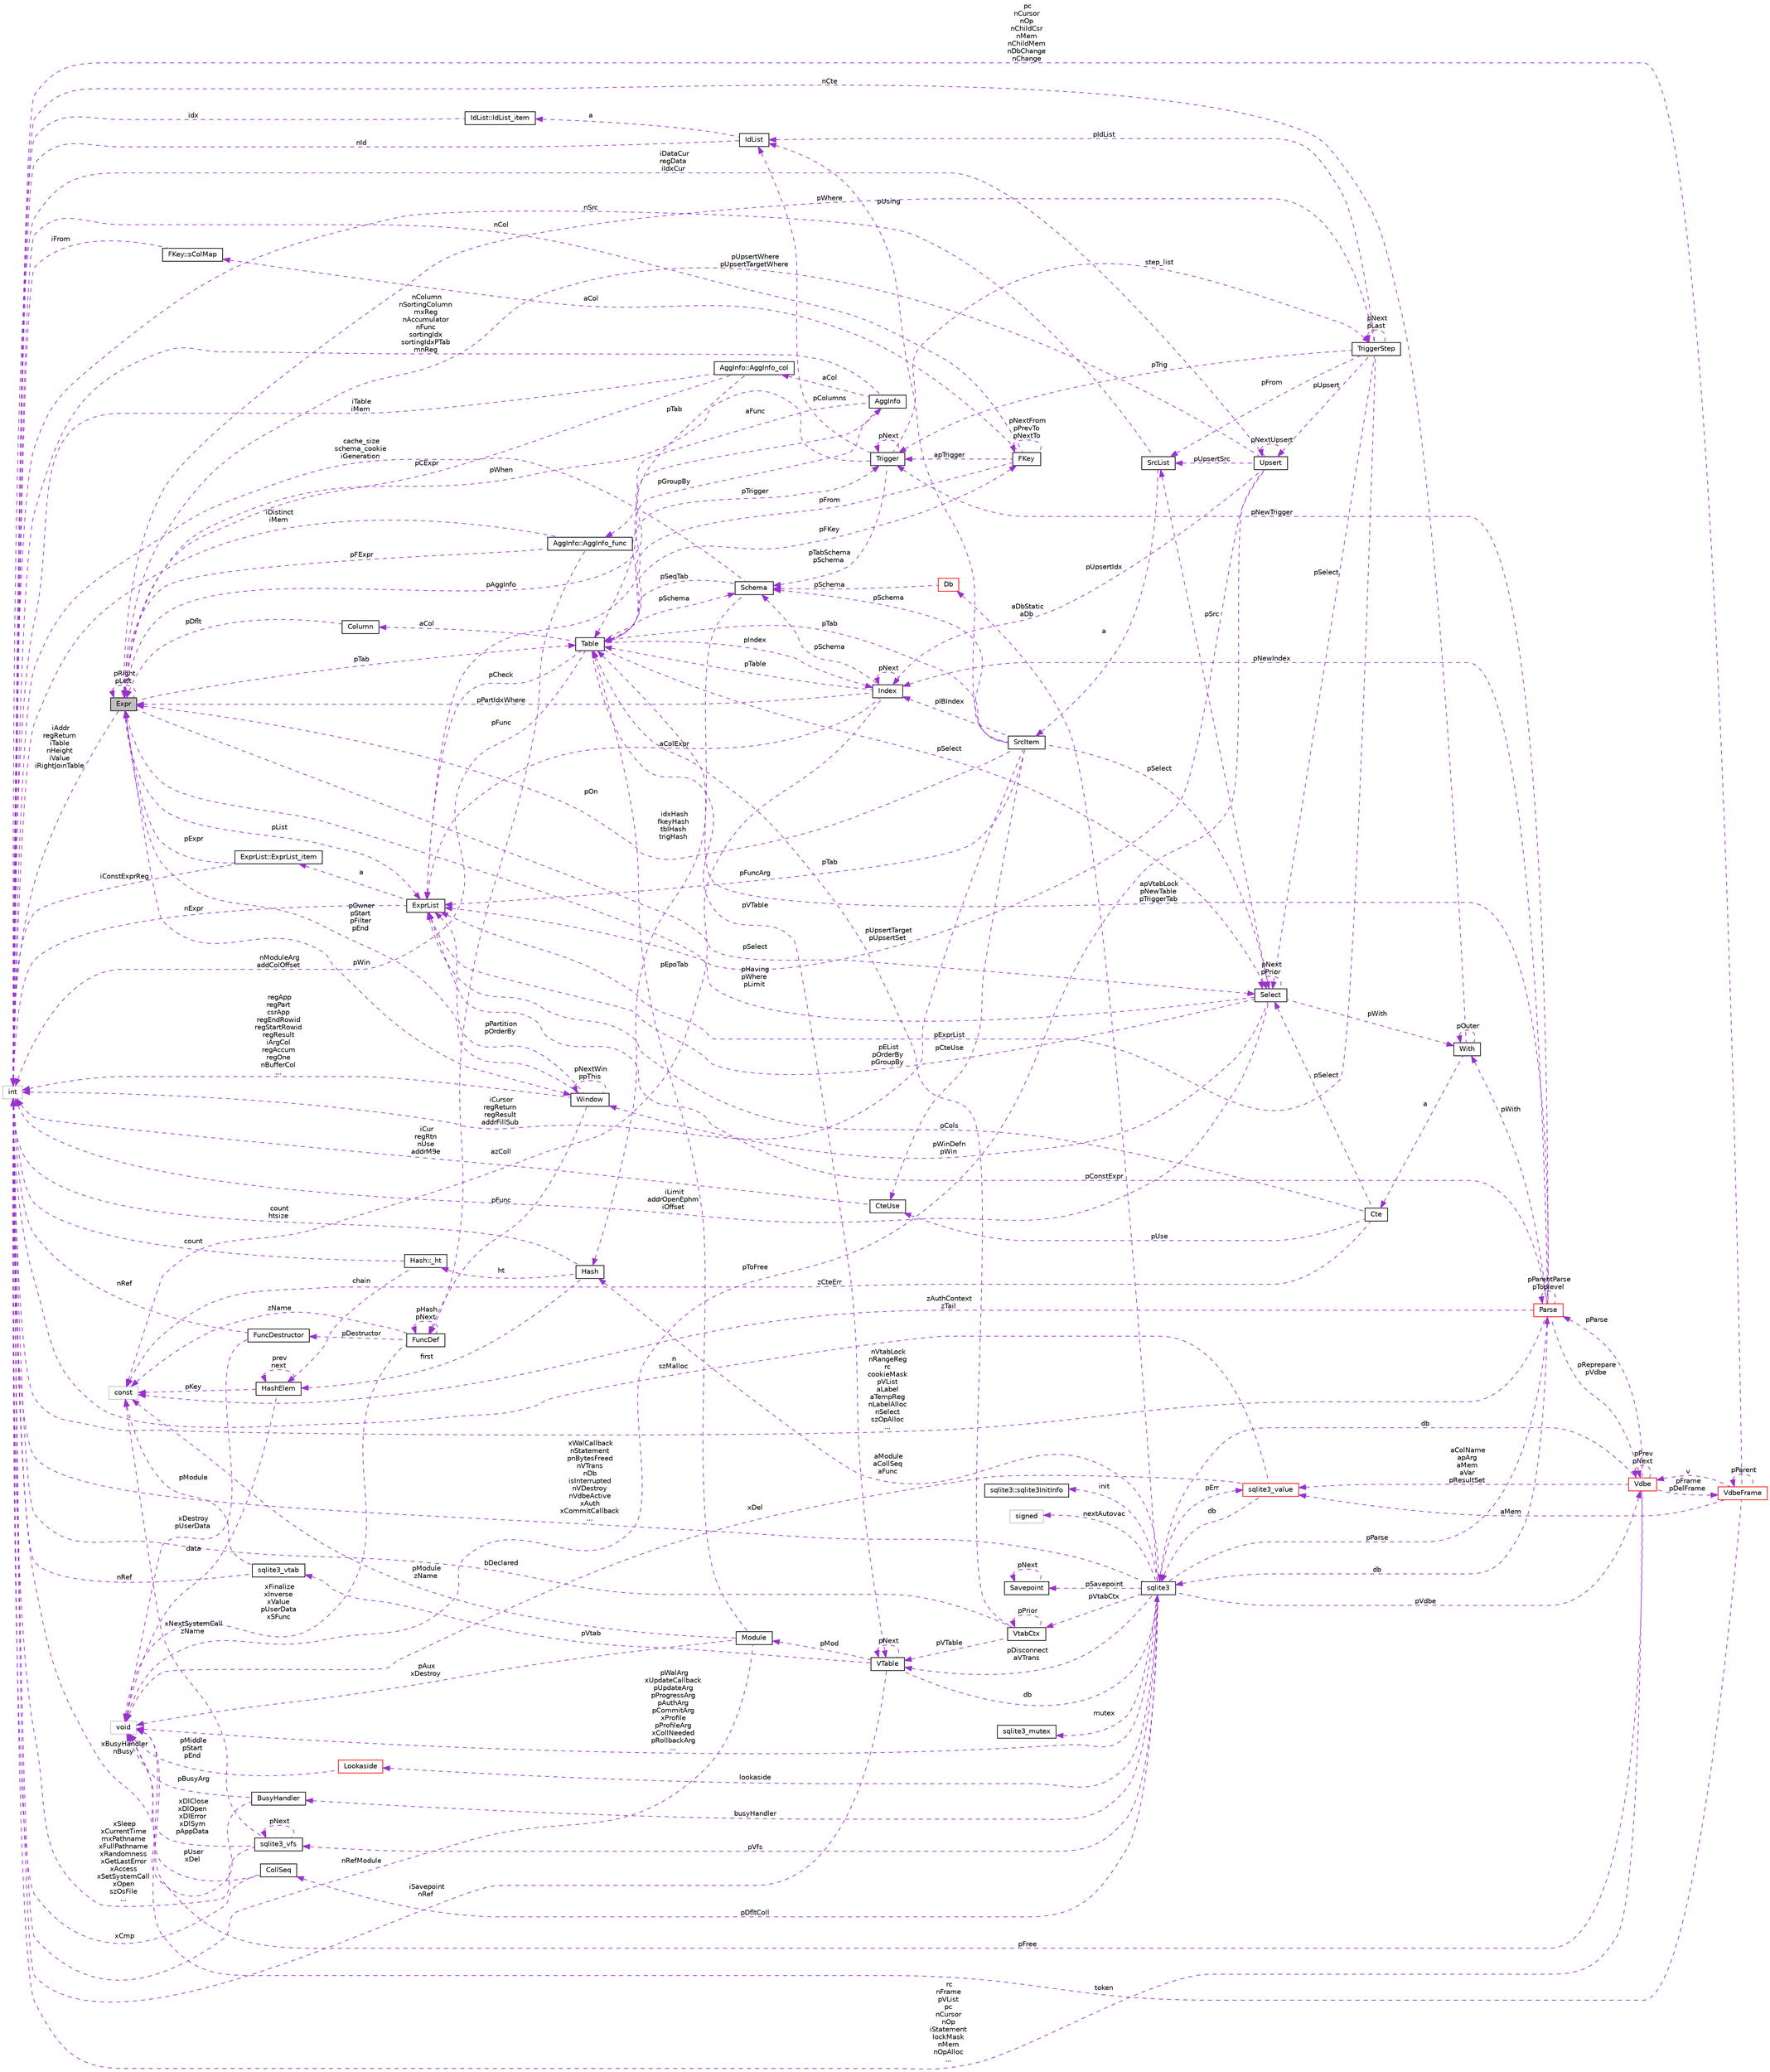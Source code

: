 digraph "Expr"
{
 // LATEX_PDF_SIZE
  edge [fontname="Helvetica",fontsize="10",labelfontname="Helvetica",labelfontsize="10"];
  node [fontname="Helvetica",fontsize="10",shape=record];
  rankdir="LR";
  Node1 [label="Expr",height=0.2,width=0.4,color="black", fillcolor="grey75", style="filled", fontcolor="black",tooltip=" "];
  Node2 -> Node1 [dir="back",color="darkorchid3",fontsize="10",style="dashed",label=" pAggInfo" ,fontname="Helvetica"];
  Node2 [label="AggInfo",height=0.2,width=0.4,color="black", fillcolor="white", style="filled",URL="$structAggInfo.html",tooltip=" "];
  Node3 -> Node2 [dir="back",color="darkorchid3",fontsize="10",style="dashed",label=" aCol" ,fontname="Helvetica"];
  Node3 [label="AggInfo::AggInfo_col",height=0.2,width=0.4,color="black", fillcolor="white", style="filled",URL="$structAggInfo_1_1AggInfo__col.html",tooltip=" "];
  Node1 -> Node3 [dir="back",color="darkorchid3",fontsize="10",style="dashed",label=" pCExpr" ,fontname="Helvetica"];
  Node4 -> Node3 [dir="back",color="darkorchid3",fontsize="10",style="dashed",label=" iTable\niMem" ,fontname="Helvetica"];
  Node4 [label="int",height=0.2,width=0.4,color="grey75", fillcolor="white", style="filled",tooltip=" "];
  Node5 -> Node3 [dir="back",color="darkorchid3",fontsize="10",style="dashed",label=" pTab" ,fontname="Helvetica"];
  Node5 [label="Table",height=0.2,width=0.4,color="black", fillcolor="white", style="filled",URL="$structTable.html",tooltip=" "];
  Node6 -> Node5 [dir="back",color="darkorchid3",fontsize="10",style="dashed",label=" pSchema" ,fontname="Helvetica"];
  Node6 [label="Schema",height=0.2,width=0.4,color="black", fillcolor="white", style="filled",URL="$structSchema.html",tooltip=" "];
  Node4 -> Node6 [dir="back",color="darkorchid3",fontsize="10",style="dashed",label=" cache_size\nschema_cookie\niGeneration" ,fontname="Helvetica"];
  Node5 -> Node6 [dir="back",color="darkorchid3",fontsize="10",style="dashed",label=" pSeqTab" ,fontname="Helvetica"];
  Node7 -> Node6 [dir="back",color="darkorchid3",fontsize="10",style="dashed",label=" idxHash\nfkeyHash\ntblHash\ntrigHash" ,fontname="Helvetica"];
  Node7 [label="Hash",height=0.2,width=0.4,color="black", fillcolor="white", style="filled",URL="$structHash.html",tooltip=" "];
  Node8 -> Node7 [dir="back",color="darkorchid3",fontsize="10",style="dashed",label=" ht" ,fontname="Helvetica"];
  Node8 [label="Hash::_ht",height=0.2,width=0.4,color="black", fillcolor="white", style="filled",URL="$structHash_1_1__ht.html",tooltip=" "];
  Node4 -> Node8 [dir="back",color="darkorchid3",fontsize="10",style="dashed",label=" count" ,fontname="Helvetica"];
  Node9 -> Node8 [dir="back",color="darkorchid3",fontsize="10",style="dashed",label=" chain" ,fontname="Helvetica"];
  Node9 [label="HashElem",height=0.2,width=0.4,color="black", fillcolor="white", style="filled",URL="$structHashElem.html",tooltip=" "];
  Node10 -> Node9 [dir="back",color="darkorchid3",fontsize="10",style="dashed",label=" data" ,fontname="Helvetica"];
  Node10 [label="void",height=0.2,width=0.4,color="grey75", fillcolor="white", style="filled",tooltip=" "];
  Node9 -> Node9 [dir="back",color="darkorchid3",fontsize="10",style="dashed",label=" prev\nnext" ,fontname="Helvetica"];
  Node11 -> Node9 [dir="back",color="darkorchid3",fontsize="10",style="dashed",label=" pKey" ,fontname="Helvetica"];
  Node11 [label="const",height=0.2,width=0.4,color="grey75", fillcolor="white", style="filled",tooltip=" "];
  Node4 -> Node7 [dir="back",color="darkorchid3",fontsize="10",style="dashed",label=" count\nhtsize" ,fontname="Helvetica"];
  Node9 -> Node7 [dir="back",color="darkorchid3",fontsize="10",style="dashed",label=" first" ,fontname="Helvetica"];
  Node12 -> Node5 [dir="back",color="darkorchid3",fontsize="10",style="dashed",label=" aCol" ,fontname="Helvetica"];
  Node12 [label="Column",height=0.2,width=0.4,color="black", fillcolor="white", style="filled",URL="$structColumn.html",tooltip=" "];
  Node1 -> Node12 [dir="back",color="darkorchid3",fontsize="10",style="dashed",label=" pDflt" ,fontname="Helvetica"];
  Node13 -> Node5 [dir="back",color="darkorchid3",fontsize="10",style="dashed",label=" pFKey" ,fontname="Helvetica"];
  Node13 [label="FKey",height=0.2,width=0.4,color="black", fillcolor="white", style="filled",URL="$structFKey.html",tooltip=" "];
  Node14 -> Node13 [dir="back",color="darkorchid3",fontsize="10",style="dashed",label=" aCol" ,fontname="Helvetica"];
  Node14 [label="FKey::sColMap",height=0.2,width=0.4,color="black", fillcolor="white", style="filled",URL="$structFKey_1_1sColMap.html",tooltip=" "];
  Node4 -> Node14 [dir="back",color="darkorchid3",fontsize="10",style="dashed",label=" iFrom" ,fontname="Helvetica"];
  Node13 -> Node13 [dir="back",color="darkorchid3",fontsize="10",style="dashed",label=" pNextFrom\npPrevTo\npNextTo" ,fontname="Helvetica"];
  Node4 -> Node13 [dir="back",color="darkorchid3",fontsize="10",style="dashed",label=" nCol" ,fontname="Helvetica"];
  Node5 -> Node13 [dir="back",color="darkorchid3",fontsize="10",style="dashed",label=" pFrom" ,fontname="Helvetica"];
  Node15 -> Node13 [dir="back",color="darkorchid3",fontsize="10",style="dashed",label=" apTrigger" ,fontname="Helvetica"];
  Node15 [label="Trigger",height=0.2,width=0.4,color="black", fillcolor="white", style="filled",URL="$structTrigger.html",tooltip=" "];
  Node16 -> Node15 [dir="back",color="darkorchid3",fontsize="10",style="dashed",label=" step_list" ,fontname="Helvetica"];
  Node16 [label="TriggerStep",height=0.2,width=0.4,color="black", fillcolor="white", style="filled",URL="$structTriggerStep.html",tooltip=" "];
  Node16 -> Node16 [dir="back",color="darkorchid3",fontsize="10",style="dashed",label=" pNext\npLast" ,fontname="Helvetica"];
  Node1 -> Node16 [dir="back",color="darkorchid3",fontsize="10",style="dashed",label=" pWhere" ,fontname="Helvetica"];
  Node17 -> Node16 [dir="back",color="darkorchid3",fontsize="10",style="dashed",label=" pIdList" ,fontname="Helvetica"];
  Node17 [label="IdList",height=0.2,width=0.4,color="black", fillcolor="white", style="filled",URL="$structIdList.html",tooltip=" "];
  Node18 -> Node17 [dir="back",color="darkorchid3",fontsize="10",style="dashed",label=" a" ,fontname="Helvetica"];
  Node18 [label="IdList::IdList_item",height=0.2,width=0.4,color="black", fillcolor="white", style="filled",URL="$structIdList_1_1IdList__item.html",tooltip=" "];
  Node4 -> Node18 [dir="back",color="darkorchid3",fontsize="10",style="dashed",label=" idx" ,fontname="Helvetica"];
  Node4 -> Node17 [dir="back",color="darkorchid3",fontsize="10",style="dashed",label=" nId" ,fontname="Helvetica"];
  Node19 -> Node16 [dir="back",color="darkorchid3",fontsize="10",style="dashed",label=" pSelect" ,fontname="Helvetica"];
  Node19 [label="Select",height=0.2,width=0.4,color="black", fillcolor="white", style="filled",URL="$structSelect.html",tooltip=" "];
  Node1 -> Node19 [dir="back",color="darkorchid3",fontsize="10",style="dashed",label=" pHaving\npWhere\npLimit" ,fontname="Helvetica"];
  Node20 -> Node19 [dir="back",color="darkorchid3",fontsize="10",style="dashed",label=" pWith" ,fontname="Helvetica"];
  Node20 [label="With",height=0.2,width=0.4,color="black", fillcolor="white", style="filled",URL="$structWith.html",tooltip=" "];
  Node21 -> Node20 [dir="back",color="darkorchid3",fontsize="10",style="dashed",label=" a" ,fontname="Helvetica"];
  Node21 [label="Cte",height=0.2,width=0.4,color="black", fillcolor="white", style="filled",URL="$structCte.html",tooltip=" "];
  Node22 -> Node21 [dir="back",color="darkorchid3",fontsize="10",style="dashed",label=" pUse" ,fontname="Helvetica"];
  Node22 [label="CteUse",height=0.2,width=0.4,color="black", fillcolor="white", style="filled",URL="$structCteUse.html",tooltip=" "];
  Node4 -> Node22 [dir="back",color="darkorchid3",fontsize="10",style="dashed",label=" iCur\nregRtn\nnUse\naddrM9e" ,fontname="Helvetica"];
  Node19 -> Node21 [dir="back",color="darkorchid3",fontsize="10",style="dashed",label=" pSelect" ,fontname="Helvetica"];
  Node11 -> Node21 [dir="back",color="darkorchid3",fontsize="10",style="dashed",label=" zCteErr" ,fontname="Helvetica"];
  Node23 -> Node21 [dir="back",color="darkorchid3",fontsize="10",style="dashed",label=" pCols" ,fontname="Helvetica"];
  Node23 [label="ExprList",height=0.2,width=0.4,color="black", fillcolor="white", style="filled",URL="$structExprList.html",tooltip=" "];
  Node24 -> Node23 [dir="back",color="darkorchid3",fontsize="10",style="dashed",label=" a" ,fontname="Helvetica"];
  Node24 [label="ExprList::ExprList_item",height=0.2,width=0.4,color="black", fillcolor="white", style="filled",URL="$structExprList_1_1ExprList__item.html",tooltip=" "];
  Node1 -> Node24 [dir="back",color="darkorchid3",fontsize="10",style="dashed",label=" pExpr" ,fontname="Helvetica"];
  Node4 -> Node24 [dir="back",color="darkorchid3",fontsize="10",style="dashed",label=" iConstExprReg" ,fontname="Helvetica"];
  Node4 -> Node23 [dir="back",color="darkorchid3",fontsize="10",style="dashed",label=" nExpr" ,fontname="Helvetica"];
  Node20 -> Node20 [dir="back",color="darkorchid3",fontsize="10",style="dashed",label=" pOuter" ,fontname="Helvetica"];
  Node4 -> Node20 [dir="back",color="darkorchid3",fontsize="10",style="dashed",label=" nCte" ,fontname="Helvetica"];
  Node4 -> Node19 [dir="back",color="darkorchid3",fontsize="10",style="dashed",label=" iLimit\naddrOpenEphm\niOffset" ,fontname="Helvetica"];
  Node19 -> Node19 [dir="back",color="darkorchid3",fontsize="10",style="dashed",label=" pNext\npPrior" ,fontname="Helvetica"];
  Node25 -> Node19 [dir="back",color="darkorchid3",fontsize="10",style="dashed",label=" pSrc" ,fontname="Helvetica"];
  Node25 [label="SrcList",height=0.2,width=0.4,color="black", fillcolor="white", style="filled",URL="$structSrcList.html",tooltip=" "];
  Node26 -> Node25 [dir="back",color="darkorchid3",fontsize="10",style="dashed",label=" a" ,fontname="Helvetica"];
  Node26 [label="SrcItem",height=0.2,width=0.4,color="black", fillcolor="white", style="filled",URL="$structSrcItem.html",tooltip=" "];
  Node6 -> Node26 [dir="back",color="darkorchid3",fontsize="10",style="dashed",label=" pSchema" ,fontname="Helvetica"];
  Node22 -> Node26 [dir="back",color="darkorchid3",fontsize="10",style="dashed",label=" pCteUse" ,fontname="Helvetica"];
  Node1 -> Node26 [dir="back",color="darkorchid3",fontsize="10",style="dashed",label=" pOn" ,fontname="Helvetica"];
  Node17 -> Node26 [dir="back",color="darkorchid3",fontsize="10",style="dashed",label=" pUsing" ,fontname="Helvetica"];
  Node4 -> Node26 [dir="back",color="darkorchid3",fontsize="10",style="dashed",label=" iCursor\nregReturn\nregResult\naddrFillSub" ,fontname="Helvetica"];
  Node5 -> Node26 [dir="back",color="darkorchid3",fontsize="10",style="dashed",label=" pTab" ,fontname="Helvetica"];
  Node19 -> Node26 [dir="back",color="darkorchid3",fontsize="10",style="dashed",label=" pSelect" ,fontname="Helvetica"];
  Node27 -> Node26 [dir="back",color="darkorchid3",fontsize="10",style="dashed",label=" pIBIndex" ,fontname="Helvetica"];
  Node27 [label="Index",height=0.2,width=0.4,color="black", fillcolor="white", style="filled",URL="$structIndex.html",tooltip=" "];
  Node6 -> Node27 [dir="back",color="darkorchid3",fontsize="10",style="dashed",label=" pSchema" ,fontname="Helvetica"];
  Node1 -> Node27 [dir="back",color="darkorchid3",fontsize="10",style="dashed",label=" pPartIdxWhere" ,fontname="Helvetica"];
  Node5 -> Node27 [dir="back",color="darkorchid3",fontsize="10",style="dashed",label=" pTable" ,fontname="Helvetica"];
  Node23 -> Node27 [dir="back",color="darkorchid3",fontsize="10",style="dashed",label=" aColExpr" ,fontname="Helvetica"];
  Node11 -> Node27 [dir="back",color="darkorchid3",fontsize="10",style="dashed",label=" azColl" ,fontname="Helvetica"];
  Node27 -> Node27 [dir="back",color="darkorchid3",fontsize="10",style="dashed",label=" pNext" ,fontname="Helvetica"];
  Node23 -> Node26 [dir="back",color="darkorchid3",fontsize="10",style="dashed",label=" pFuncArg" ,fontname="Helvetica"];
  Node4 -> Node25 [dir="back",color="darkorchid3",fontsize="10",style="dashed",label=" nSrc" ,fontname="Helvetica"];
  Node23 -> Node19 [dir="back",color="darkorchid3",fontsize="10",style="dashed",label=" pEList\npOrderBy\npGroupBy" ,fontname="Helvetica"];
  Node28 -> Node19 [dir="back",color="darkorchid3",fontsize="10",style="dashed",label=" pWinDefn\npWin" ,fontname="Helvetica"];
  Node28 [label="Window",height=0.2,width=0.4,color="black", fillcolor="white", style="filled",URL="$structWindow.html",tooltip=" "];
  Node1 -> Node28 [dir="back",color="darkorchid3",fontsize="10",style="dashed",label=" pOwner\npStart\npFilter\npEnd" ,fontname="Helvetica"];
  Node4 -> Node28 [dir="back",color="darkorchid3",fontsize="10",style="dashed",label=" regApp\nregPart\ncsrApp\nregEndRowid\nregStartRowid\nregResult\niArgCol\nregAccum\nregOne\nnBufferCol\n..." ,fontname="Helvetica"];
  Node23 -> Node28 [dir="back",color="darkorchid3",fontsize="10",style="dashed",label=" pPartition\npOrderBy" ,fontname="Helvetica"];
  Node29 -> Node28 [dir="back",color="darkorchid3",fontsize="10",style="dashed",label=" pFunc" ,fontname="Helvetica"];
  Node29 [label="FuncDef",height=0.2,width=0.4,color="black", fillcolor="white", style="filled",URL="$structFuncDef.html",tooltip=" "];
  Node10 -> Node29 [dir="back",color="darkorchid3",fontsize="10",style="dashed",label=" xFinalize\nxInverse\nxValue\npUserData\nxSFunc" ,fontname="Helvetica"];
  Node30 -> Node29 [dir="back",color="darkorchid3",fontsize="10",style="dashed",label=" pDestructor" ,fontname="Helvetica"];
  Node30 [label="FuncDestructor",height=0.2,width=0.4,color="black", fillcolor="white", style="filled",URL="$structFuncDestructor.html",tooltip=" "];
  Node10 -> Node30 [dir="back",color="darkorchid3",fontsize="10",style="dashed",label=" xDestroy\npUserData" ,fontname="Helvetica"];
  Node4 -> Node30 [dir="back",color="darkorchid3",fontsize="10",style="dashed",label=" nRef" ,fontname="Helvetica"];
  Node11 -> Node29 [dir="back",color="darkorchid3",fontsize="10",style="dashed",label=" zName" ,fontname="Helvetica"];
  Node29 -> Node29 [dir="back",color="darkorchid3",fontsize="10",style="dashed",label=" pHash\npNext" ,fontname="Helvetica"];
  Node28 -> Node28 [dir="back",color="darkorchid3",fontsize="10",style="dashed",label=" pNextWin\nppThis" ,fontname="Helvetica"];
  Node15 -> Node16 [dir="back",color="darkorchid3",fontsize="10",style="dashed",label=" pTrig" ,fontname="Helvetica"];
  Node25 -> Node16 [dir="back",color="darkorchid3",fontsize="10",style="dashed",label=" pFrom" ,fontname="Helvetica"];
  Node23 -> Node16 [dir="back",color="darkorchid3",fontsize="10",style="dashed",label=" pExprList" ,fontname="Helvetica"];
  Node31 -> Node16 [dir="back",color="darkorchid3",fontsize="10",style="dashed",label=" pUpsert" ,fontname="Helvetica"];
  Node31 [label="Upsert",height=0.2,width=0.4,color="black", fillcolor="white", style="filled",URL="$structUpsert.html",tooltip=" "];
  Node1 -> Node31 [dir="back",color="darkorchid3",fontsize="10",style="dashed",label=" pUpsertWhere\npUpsertTargetWhere" ,fontname="Helvetica"];
  Node10 -> Node31 [dir="back",color="darkorchid3",fontsize="10",style="dashed",label=" pToFree" ,fontname="Helvetica"];
  Node4 -> Node31 [dir="back",color="darkorchid3",fontsize="10",style="dashed",label=" iDataCur\nregData\niIdxCur" ,fontname="Helvetica"];
  Node25 -> Node31 [dir="back",color="darkorchid3",fontsize="10",style="dashed",label=" pUpsertSrc" ,fontname="Helvetica"];
  Node27 -> Node31 [dir="back",color="darkorchid3",fontsize="10",style="dashed",label=" pUpsertIdx" ,fontname="Helvetica"];
  Node23 -> Node31 [dir="back",color="darkorchid3",fontsize="10",style="dashed",label=" pUpsertTarget\npUpsertSet" ,fontname="Helvetica"];
  Node31 -> Node31 [dir="back",color="darkorchid3",fontsize="10",style="dashed",label=" pNextUpsert" ,fontname="Helvetica"];
  Node6 -> Node15 [dir="back",color="darkorchid3",fontsize="10",style="dashed",label=" pTabSchema\npSchema" ,fontname="Helvetica"];
  Node1 -> Node15 [dir="back",color="darkorchid3",fontsize="10",style="dashed",label=" pWhen" ,fontname="Helvetica"];
  Node17 -> Node15 [dir="back",color="darkorchid3",fontsize="10",style="dashed",label=" pColumns" ,fontname="Helvetica"];
  Node15 -> Node15 [dir="back",color="darkorchid3",fontsize="10",style="dashed",label=" pNext" ,fontname="Helvetica"];
  Node32 -> Node5 [dir="back",color="darkorchid3",fontsize="10",style="dashed",label=" pVTable" ,fontname="Helvetica"];
  Node32 [label="VTable",height=0.2,width=0.4,color="black", fillcolor="white", style="filled",URL="$structVTable.html",tooltip=" "];
  Node33 -> Node32 [dir="back",color="darkorchid3",fontsize="10",style="dashed",label=" db" ,fontname="Helvetica"];
  Node33 [label="sqlite3",height=0.2,width=0.4,color="black", fillcolor="white", style="filled",URL="$structsqlite3.html",tooltip=" "];
  Node34 -> Node33 [dir="back",color="darkorchid3",fontsize="10",style="dashed",label=" pVdbe" ,fontname="Helvetica"];
  Node34 [label="Vdbe",height=0.2,width=0.4,color="red", fillcolor="white", style="filled",URL="$structVdbe.html",tooltip=" "];
  Node34 -> Node34 [dir="back",color="darkorchid3",fontsize="10",style="dashed",label=" pPrev\npNext" ,fontname="Helvetica"];
  Node33 -> Node34 [dir="back",color="darkorchid3",fontsize="10",style="dashed",label=" db" ,fontname="Helvetica"];
  Node10 -> Node34 [dir="back",color="darkorchid3",fontsize="10",style="dashed",label=" pFree" ,fontname="Helvetica"];
  Node35 -> Node34 [dir="back",color="darkorchid3",fontsize="10",style="dashed",label=" aColName\napArg\naMem\naVar\npResultSet" ,fontname="Helvetica"];
  Node35 [label="sqlite3_value",height=0.2,width=0.4,color="red", fillcolor="white", style="filled",URL="$structsqlite3__value.html",tooltip=" "];
  Node33 -> Node35 [dir="back",color="darkorchid3",fontsize="10",style="dashed",label=" db" ,fontname="Helvetica"];
  Node10 -> Node35 [dir="back",color="darkorchid3",fontsize="10",style="dashed",label=" xDel" ,fontname="Helvetica"];
  Node4 -> Node35 [dir="back",color="darkorchid3",fontsize="10",style="dashed",label=" n\nszMalloc" ,fontname="Helvetica"];
  Node37 -> Node34 [dir="back",color="darkorchid3",fontsize="10",style="dashed",label=" pFrame\npDelFrame" ,fontname="Helvetica"];
  Node37 [label="VdbeFrame",height=0.2,width=0.4,color="red", fillcolor="white", style="filled",URL="$structVdbeFrame.html",tooltip=" "];
  Node34 -> Node37 [dir="back",color="darkorchid3",fontsize="10",style="dashed",label=" v" ,fontname="Helvetica"];
  Node10 -> Node37 [dir="back",color="darkorchid3",fontsize="10",style="dashed",label=" token" ,fontname="Helvetica"];
  Node35 -> Node37 [dir="back",color="darkorchid3",fontsize="10",style="dashed",label=" aMem" ,fontname="Helvetica"];
  Node37 -> Node37 [dir="back",color="darkorchid3",fontsize="10",style="dashed",label=" pParent" ,fontname="Helvetica"];
  Node4 -> Node37 [dir="back",color="darkorchid3",fontsize="10",style="dashed",label=" pc\nnCursor\nnOp\nnChildCsr\nnMem\nnChildMem\nnDbChange\nnChange" ,fontname="Helvetica"];
  Node4 -> Node34 [dir="back",color="darkorchid3",fontsize="10",style="dashed",label=" rc\nnFrame\npVList\npc\nnCursor\nnOp\niStatement\nlockMask\nnMem\nnOpAlloc\n..." ,fontname="Helvetica"];
  Node77 -> Node34 [dir="back",color="darkorchid3",fontsize="10",style="dashed",label=" pParse" ,fontname="Helvetica"];
  Node77 [label="Parse",height=0.2,width=0.4,color="red", fillcolor="white", style="filled",URL="$structParse.html",tooltip=" "];
  Node34 -> Node77 [dir="back",color="darkorchid3",fontsize="10",style="dashed",label=" pReprepare\npVdbe" ,fontname="Helvetica"];
  Node33 -> Node77 [dir="back",color="darkorchid3",fontsize="10",style="dashed",label=" db" ,fontname="Helvetica"];
  Node20 -> Node77 [dir="back",color="darkorchid3",fontsize="10",style="dashed",label=" pWith" ,fontname="Helvetica"];
  Node4 -> Node77 [dir="back",color="darkorchid3",fontsize="10",style="dashed",label=" nVtabLock\nnRangeReg\nrc\ncookieMask\npVList\naLabel\naTempReg\nnLabelAlloc\nnSelect\nszOpAlloc\n..." ,fontname="Helvetica"];
  Node5 -> Node77 [dir="back",color="darkorchid3",fontsize="10",style="dashed",label=" apVtabLock\npNewTable\npTriggerTab" ,fontname="Helvetica"];
  Node15 -> Node77 [dir="back",color="darkorchid3",fontsize="10",style="dashed",label=" pNewTrigger" ,fontname="Helvetica"];
  Node27 -> Node77 [dir="back",color="darkorchid3",fontsize="10",style="dashed",label=" pNewIndex" ,fontname="Helvetica"];
  Node11 -> Node77 [dir="back",color="darkorchid3",fontsize="10",style="dashed",label=" zAuthContext\nzTail" ,fontname="Helvetica"];
  Node23 -> Node77 [dir="back",color="darkorchid3",fontsize="10",style="dashed",label=" pConstExpr" ,fontname="Helvetica"];
  Node77 -> Node77 [dir="back",color="darkorchid3",fontsize="10",style="dashed",label=" pParentParse\npToplevel" ,fontname="Helvetica"];
  Node98 -> Node33 [dir="back",color="darkorchid3",fontsize="10",style="dashed",label=" pSavepoint" ,fontname="Helvetica"];
  Node98 [label="Savepoint",height=0.2,width=0.4,color="black", fillcolor="white", style="filled",URL="$structSavepoint.html",tooltip=" "];
  Node98 -> Node98 [dir="back",color="darkorchid3",fontsize="10",style="dashed",label=" pNext" ,fontname="Helvetica"];
  Node10 -> Node33 [dir="back",color="darkorchid3",fontsize="10",style="dashed",label=" pWalArg\nxUpdateCallback\npUpdateArg\npProgressArg\npAuthArg\npCommitArg\nxProfile\npProfileArg\nxCollNeeded\npRollbackArg\n..." ,fontname="Helvetica"];
  Node99 -> Node33 [dir="back",color="darkorchid3",fontsize="10",style="dashed",label=" lookaside" ,fontname="Helvetica"];
  Node99 [label="Lookaside",height=0.2,width=0.4,color="red", fillcolor="white", style="filled",URL="$structLookaside.html",tooltip=" "];
  Node10 -> Node99 [dir="back",color="darkorchid3",fontsize="10",style="dashed",label=" pMiddle\npStart\npEnd" ,fontname="Helvetica"];
  Node35 -> Node33 [dir="back",color="darkorchid3",fontsize="10",style="dashed",label=" pErr" ,fontname="Helvetica"];
  Node44 -> Node33 [dir="back",color="darkorchid3",fontsize="10",style="dashed",label=" mutex" ,fontname="Helvetica"];
  Node44 [label="sqlite3_mutex",height=0.2,width=0.4,color="black", fillcolor="white", style="filled",URL="$structsqlite3__mutex.html",tooltip=" "];
  Node54 -> Node33 [dir="back",color="darkorchid3",fontsize="10",style="dashed",label=" pVfs" ,fontname="Helvetica"];
  Node54 [label="sqlite3_vfs",height=0.2,width=0.4,color="black", fillcolor="white", style="filled",URL="$structsqlite3__vfs.html",tooltip=" "];
  Node10 -> Node54 [dir="back",color="darkorchid3",fontsize="10",style="dashed",label=" xDlClose\nxDlOpen\nxDlError\nxDlSym\npAppData" ,fontname="Helvetica"];
  Node54 -> Node54 [dir="back",color="darkorchid3",fontsize="10",style="dashed",label=" pNext" ,fontname="Helvetica"];
  Node4 -> Node54 [dir="back",color="darkorchid3",fontsize="10",style="dashed",label=" xSleep\nxCurrentTime\nmxPathname\nxFullPathname\nxRandomness\nxGetLastError\nxAccess\nxSetSystemCall\nxOpen\nszOsFile\n..." ,fontname="Helvetica"];
  Node11 -> Node54 [dir="back",color="darkorchid3",fontsize="10",style="dashed",label=" xNextSystemCall\nzName" ,fontname="Helvetica"];
  Node101 -> Node33 [dir="back",color="darkorchid3",fontsize="10",style="dashed",label=" init" ,fontname="Helvetica"];
  Node101 [label="sqlite3::sqlite3InitInfo",height=0.2,width=0.4,color="black", fillcolor="white", style="filled",URL="$structsqlite3_1_1sqlite3InitInfo.html",tooltip=" "];
  Node102 -> Node33 [dir="back",color="darkorchid3",fontsize="10",style="dashed",label=" busyHandler" ,fontname="Helvetica"];
  Node102 [label="BusyHandler",height=0.2,width=0.4,color="black", fillcolor="white", style="filled",URL="$structBusyHandler.html",tooltip=" "];
  Node10 -> Node102 [dir="back",color="darkorchid3",fontsize="10",style="dashed",label=" pBusyArg" ,fontname="Helvetica"];
  Node4 -> Node102 [dir="back",color="darkorchid3",fontsize="10",style="dashed",label=" xBusyHandler\nnBusy" ,fontname="Helvetica"];
  Node103 -> Node33 [dir="back",color="darkorchid3",fontsize="10",style="dashed",label=" pVtabCtx" ,fontname="Helvetica"];
  Node103 [label="VtabCtx",height=0.2,width=0.4,color="black", fillcolor="white", style="filled",URL="$structVtabCtx.html",tooltip=" "];
  Node103 -> Node103 [dir="back",color="darkorchid3",fontsize="10",style="dashed",label=" pPrior" ,fontname="Helvetica"];
  Node4 -> Node103 [dir="back",color="darkorchid3",fontsize="10",style="dashed",label=" bDeclared" ,fontname="Helvetica"];
  Node32 -> Node103 [dir="back",color="darkorchid3",fontsize="10",style="dashed",label=" pVTable" ,fontname="Helvetica"];
  Node5 -> Node103 [dir="back",color="darkorchid3",fontsize="10",style="dashed",label=" pTab" ,fontname="Helvetica"];
  Node59 -> Node33 [dir="back",color="darkorchid3",fontsize="10",style="dashed",label=" pDfltColl" ,fontname="Helvetica"];
  Node59 [label="CollSeq",height=0.2,width=0.4,color="black", fillcolor="white", style="filled",URL="$structCollSeq.html",tooltip=" "];
  Node10 -> Node59 [dir="back",color="darkorchid3",fontsize="10",style="dashed",label=" pUser\nxDel" ,fontname="Helvetica"];
  Node4 -> Node59 [dir="back",color="darkorchid3",fontsize="10",style="dashed",label=" xCmp" ,fontname="Helvetica"];
  Node32 -> Node33 [dir="back",color="darkorchid3",fontsize="10",style="dashed",label=" pDisconnect\naVTrans" ,fontname="Helvetica"];
  Node4 -> Node33 [dir="back",color="darkorchid3",fontsize="10",style="dashed",label=" xWalCallback\nnStatement\npnBytesFreed\nnVTrans\nnDb\nisInterrupted\nnVDestroy\nnVdbeActive\nxAuth\nxCommitCallback\n..." ,fontname="Helvetica"];
  Node76 -> Node33 [dir="back",color="darkorchid3",fontsize="10",style="dashed",label=" nextAutovac" ,fontname="Helvetica"];
  Node76 [label="signed",height=0.2,width=0.4,color="grey75", fillcolor="white", style="filled",tooltip=" "];
  Node104 -> Node33 [dir="back",color="darkorchid3",fontsize="10",style="dashed",label=" aDbStatic\naDb" ,fontname="Helvetica"];
  Node104 [label="Db",height=0.2,width=0.4,color="red", fillcolor="white", style="filled",URL="$structDb.html",tooltip=" "];
  Node6 -> Node104 [dir="back",color="darkorchid3",fontsize="10",style="dashed",label=" pSchema" ,fontname="Helvetica"];
  Node7 -> Node33 [dir="back",color="darkorchid3",fontsize="10",style="dashed",label=" aModule\naCollSeq\naFunc" ,fontname="Helvetica"];
  Node77 -> Node33 [dir="back",color="darkorchid3",fontsize="10",style="dashed",label=" pParse" ,fontname="Helvetica"];
  Node32 -> Node32 [dir="back",color="darkorchid3",fontsize="10",style="dashed",label=" pNext" ,fontname="Helvetica"];
  Node4 -> Node32 [dir="back",color="darkorchid3",fontsize="10",style="dashed",label=" iSavepoint\nnRef" ,fontname="Helvetica"];
  Node105 -> Node32 [dir="back",color="darkorchid3",fontsize="10",style="dashed",label=" pMod" ,fontname="Helvetica"];
  Node105 [label="Module",height=0.2,width=0.4,color="black", fillcolor="white", style="filled",URL="$structModule.html",tooltip=" "];
  Node10 -> Node105 [dir="back",color="darkorchid3",fontsize="10",style="dashed",label=" pAux\nxDestroy" ,fontname="Helvetica"];
  Node4 -> Node105 [dir="back",color="darkorchid3",fontsize="10",style="dashed",label=" nRefModule" ,fontname="Helvetica"];
  Node5 -> Node105 [dir="back",color="darkorchid3",fontsize="10",style="dashed",label=" pEpoTab" ,fontname="Helvetica"];
  Node11 -> Node105 [dir="back",color="darkorchid3",fontsize="10",style="dashed",label=" pModule\nzName" ,fontname="Helvetica"];
  Node61 -> Node32 [dir="back",color="darkorchid3",fontsize="10",style="dashed",label=" pVtab" ,fontname="Helvetica"];
  Node61 [label="sqlite3_vtab",height=0.2,width=0.4,color="black", fillcolor="white", style="filled",URL="$structsqlite3__vtab.html",tooltip=" "];
  Node4 -> Node61 [dir="back",color="darkorchid3",fontsize="10",style="dashed",label=" nRef" ,fontname="Helvetica"];
  Node11 -> Node61 [dir="back",color="darkorchid3",fontsize="10",style="dashed",label=" pModule" ,fontname="Helvetica"];
  Node4 -> Node5 [dir="back",color="darkorchid3",fontsize="10",style="dashed",label=" nModuleArg\naddColOffset" ,fontname="Helvetica"];
  Node15 -> Node5 [dir="back",color="darkorchid3",fontsize="10",style="dashed",label=" pTrigger" ,fontname="Helvetica"];
  Node19 -> Node5 [dir="back",color="darkorchid3",fontsize="10",style="dashed",label=" pSelect" ,fontname="Helvetica"];
  Node23 -> Node5 [dir="back",color="darkorchid3",fontsize="10",style="dashed",label=" pCheck" ,fontname="Helvetica"];
  Node27 -> Node5 [dir="back",color="darkorchid3",fontsize="10",style="dashed",label=" pIndex" ,fontname="Helvetica"];
  Node4 -> Node2 [dir="back",color="darkorchid3",fontsize="10",style="dashed",label=" nColumn\nnSortingColumn\nmxReg\nnAccumulator\nnFunc\nsortingIdx\nsortingIdxPTab\nmnReg" ,fontname="Helvetica"];
  Node106 -> Node2 [dir="back",color="darkorchid3",fontsize="10",style="dashed",label=" aFunc" ,fontname="Helvetica"];
  Node106 [label="AggInfo::AggInfo_func",height=0.2,width=0.4,color="black", fillcolor="white", style="filled",URL="$structAggInfo_1_1AggInfo__func.html",tooltip=" "];
  Node1 -> Node106 [dir="back",color="darkorchid3",fontsize="10",style="dashed",label=" pFExpr" ,fontname="Helvetica"];
  Node4 -> Node106 [dir="back",color="darkorchid3",fontsize="10",style="dashed",label=" iDistinct\niMem" ,fontname="Helvetica"];
  Node29 -> Node106 [dir="back",color="darkorchid3",fontsize="10",style="dashed",label=" pFunc" ,fontname="Helvetica"];
  Node23 -> Node2 [dir="back",color="darkorchid3",fontsize="10",style="dashed",label=" pGroupBy" ,fontname="Helvetica"];
  Node1 -> Node1 [dir="back",color="darkorchid3",fontsize="10",style="dashed",label=" pRight\npLeft" ,fontname="Helvetica"];
  Node4 -> Node1 [dir="back",color="darkorchid3",fontsize="10",style="dashed",label=" iAddr\nregReturn\niTable\nnHeight\niValue\niRightJoinTable" ,fontname="Helvetica"];
  Node5 -> Node1 [dir="back",color="darkorchid3",fontsize="10",style="dashed",label=" pTab" ,fontname="Helvetica"];
  Node19 -> Node1 [dir="back",color="darkorchid3",fontsize="10",style="dashed",label=" pSelect" ,fontname="Helvetica"];
  Node23 -> Node1 [dir="back",color="darkorchid3",fontsize="10",style="dashed",label=" pList" ,fontname="Helvetica"];
  Node28 -> Node1 [dir="back",color="darkorchid3",fontsize="10",style="dashed",label=" pWin" ,fontname="Helvetica"];
}
